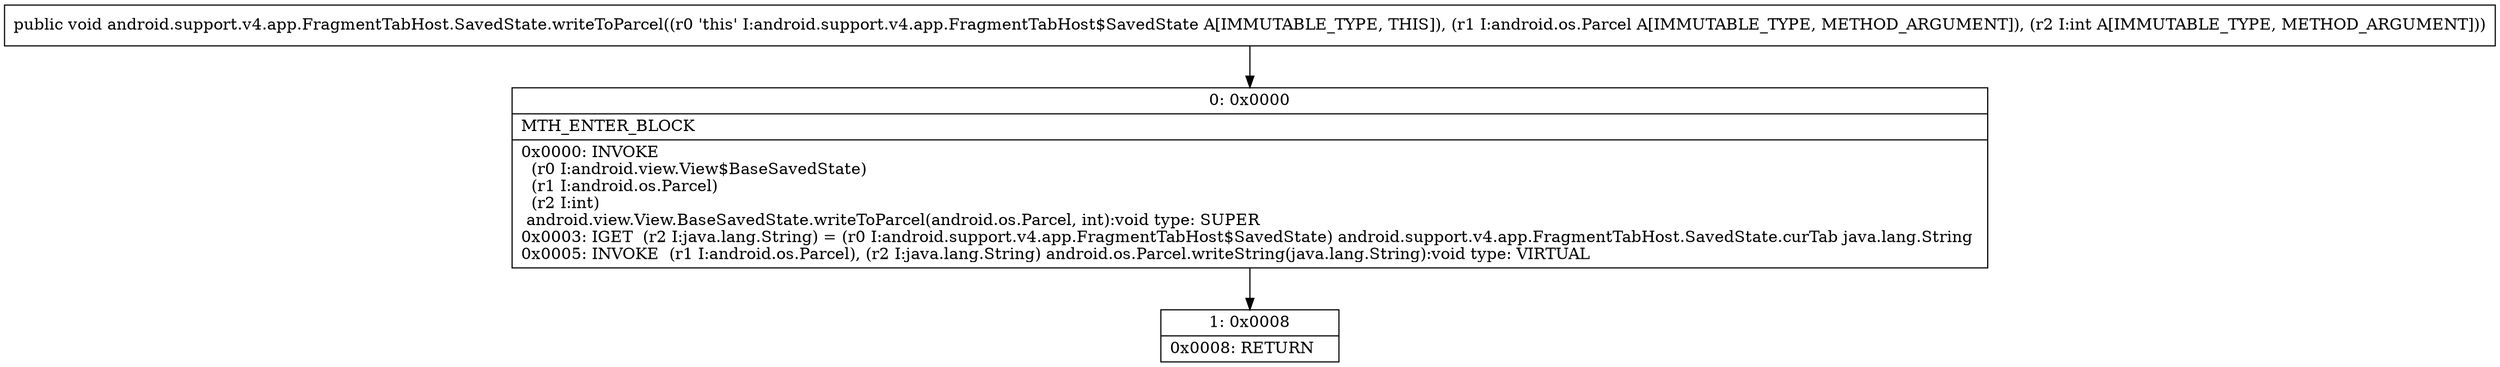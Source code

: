 digraph "CFG forandroid.support.v4.app.FragmentTabHost.SavedState.writeToParcel(Landroid\/os\/Parcel;I)V" {
Node_0 [shape=record,label="{0\:\ 0x0000|MTH_ENTER_BLOCK\l|0x0000: INVOKE  \l  (r0 I:android.view.View$BaseSavedState)\l  (r1 I:android.os.Parcel)\l  (r2 I:int)\l android.view.View.BaseSavedState.writeToParcel(android.os.Parcel, int):void type: SUPER \l0x0003: IGET  (r2 I:java.lang.String) = (r0 I:android.support.v4.app.FragmentTabHost$SavedState) android.support.v4.app.FragmentTabHost.SavedState.curTab java.lang.String \l0x0005: INVOKE  (r1 I:android.os.Parcel), (r2 I:java.lang.String) android.os.Parcel.writeString(java.lang.String):void type: VIRTUAL \l}"];
Node_1 [shape=record,label="{1\:\ 0x0008|0x0008: RETURN   \l}"];
MethodNode[shape=record,label="{public void android.support.v4.app.FragmentTabHost.SavedState.writeToParcel((r0 'this' I:android.support.v4.app.FragmentTabHost$SavedState A[IMMUTABLE_TYPE, THIS]), (r1 I:android.os.Parcel A[IMMUTABLE_TYPE, METHOD_ARGUMENT]), (r2 I:int A[IMMUTABLE_TYPE, METHOD_ARGUMENT])) }"];
MethodNode -> Node_0;
Node_0 -> Node_1;
}

